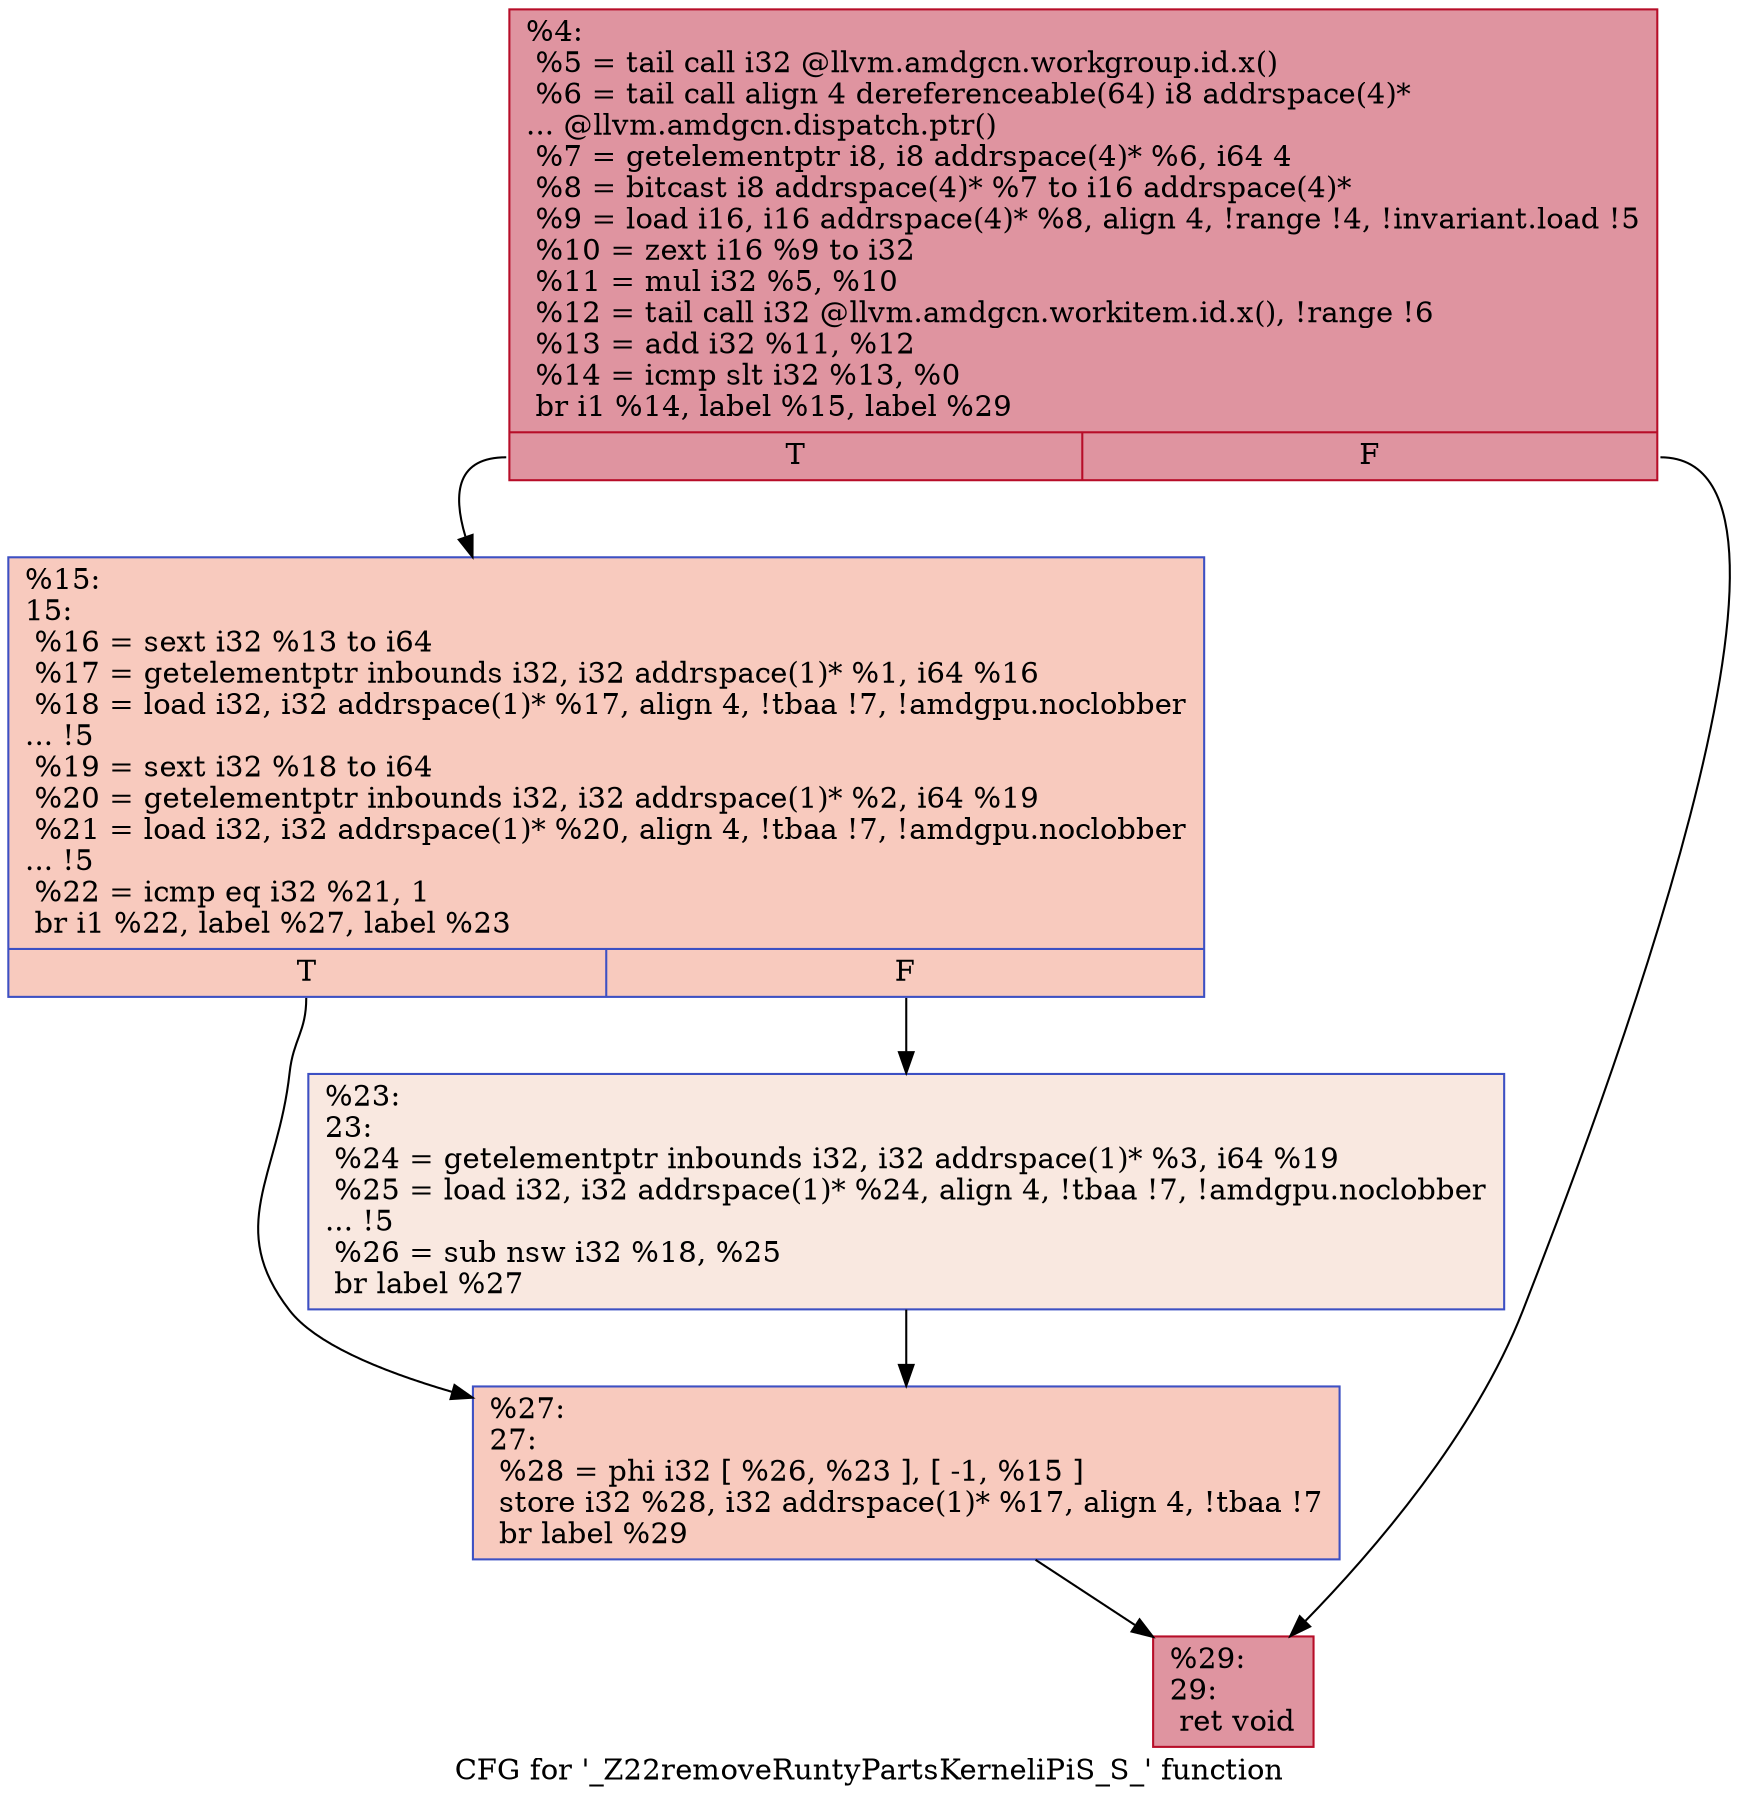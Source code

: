 digraph "CFG for '_Z22removeRuntyPartsKerneliPiS_S_' function" {
	label="CFG for '_Z22removeRuntyPartsKerneliPiS_S_' function";

	Node0x4aca220 [shape=record,color="#b70d28ff", style=filled, fillcolor="#b70d2870",label="{%4:\l  %5 = tail call i32 @llvm.amdgcn.workgroup.id.x()\l  %6 = tail call align 4 dereferenceable(64) i8 addrspace(4)*\l... @llvm.amdgcn.dispatch.ptr()\l  %7 = getelementptr i8, i8 addrspace(4)* %6, i64 4\l  %8 = bitcast i8 addrspace(4)* %7 to i16 addrspace(4)*\l  %9 = load i16, i16 addrspace(4)* %8, align 4, !range !4, !invariant.load !5\l  %10 = zext i16 %9 to i32\l  %11 = mul i32 %5, %10\l  %12 = tail call i32 @llvm.amdgcn.workitem.id.x(), !range !6\l  %13 = add i32 %11, %12\l  %14 = icmp slt i32 %13, %0\l  br i1 %14, label %15, label %29\l|{<s0>T|<s1>F}}"];
	Node0x4aca220:s0 -> Node0x4acc170;
	Node0x4aca220:s1 -> Node0x4acc200;
	Node0x4acc170 [shape=record,color="#3d50c3ff", style=filled, fillcolor="#ef886b70",label="{%15:\l15:                                               \l  %16 = sext i32 %13 to i64\l  %17 = getelementptr inbounds i32, i32 addrspace(1)* %1, i64 %16\l  %18 = load i32, i32 addrspace(1)* %17, align 4, !tbaa !7, !amdgpu.noclobber\l... !5\l  %19 = sext i32 %18 to i64\l  %20 = getelementptr inbounds i32, i32 addrspace(1)* %2, i64 %19\l  %21 = load i32, i32 addrspace(1)* %20, align 4, !tbaa !7, !amdgpu.noclobber\l... !5\l  %22 = icmp eq i32 %21, 1\l  br i1 %22, label %27, label %23\l|{<s0>T|<s1>F}}"];
	Node0x4acc170:s0 -> Node0x4acd550;
	Node0x4acc170:s1 -> Node0x4acd5e0;
	Node0x4acd5e0 [shape=record,color="#3d50c3ff", style=filled, fillcolor="#f1ccb870",label="{%23:\l23:                                               \l  %24 = getelementptr inbounds i32, i32 addrspace(1)* %3, i64 %19\l  %25 = load i32, i32 addrspace(1)* %24, align 4, !tbaa !7, !amdgpu.noclobber\l... !5\l  %26 = sub nsw i32 %18, %25\l  br label %27\l}"];
	Node0x4acd5e0 -> Node0x4acd550;
	Node0x4acd550 [shape=record,color="#3d50c3ff", style=filled, fillcolor="#ef886b70",label="{%27:\l27:                                               \l  %28 = phi i32 [ %26, %23 ], [ -1, %15 ]\l  store i32 %28, i32 addrspace(1)* %17, align 4, !tbaa !7\l  br label %29\l}"];
	Node0x4acd550 -> Node0x4acc200;
	Node0x4acc200 [shape=record,color="#b70d28ff", style=filled, fillcolor="#b70d2870",label="{%29:\l29:                                               \l  ret void\l}"];
}
